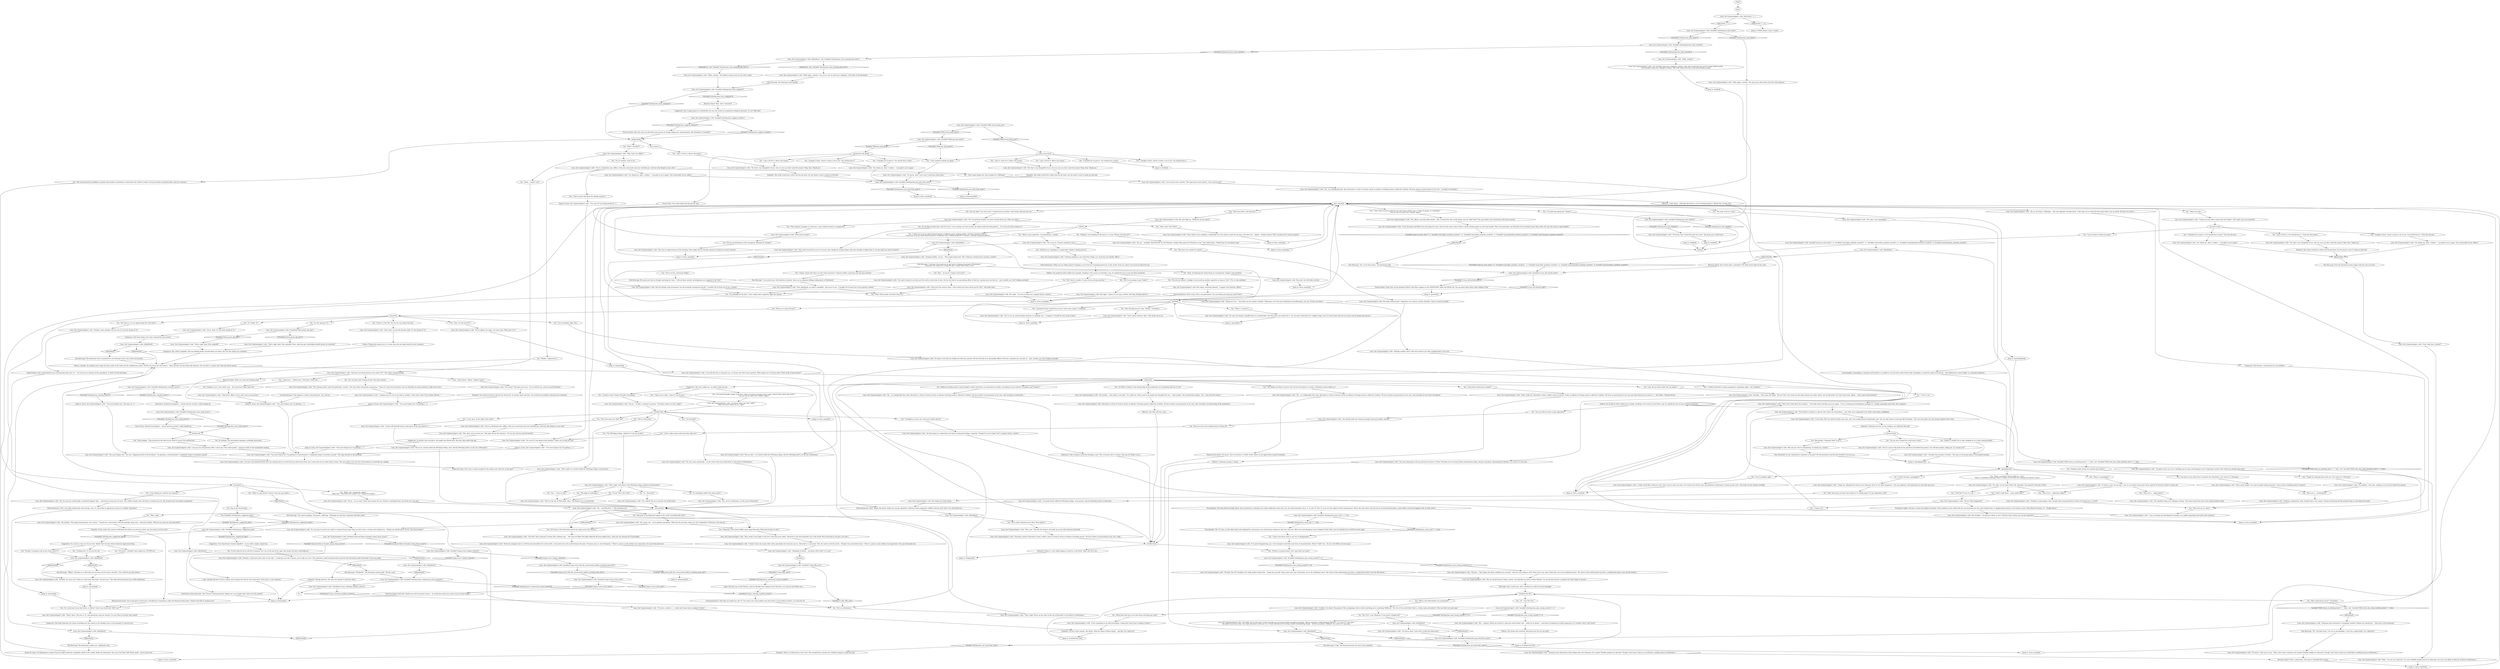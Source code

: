 # WHIRLING / LENA INTRO
# There's a broken pinball machine in the corner. A woman in a wheelchair is attempting to revive it. Talking to her will give you a short introduction to the world you're in.
# ==================================================
digraph G {
	  0 [label="START"];
	  1 [label="input"];
	  2 [label="You: \"Revachol is the disgraced capital of the world. Something like that?\""];
	  3 [label="Rhetoric: Meaning: buying is voting."];
	  4 [label="You: \"So -- how did I do?\""];
	  5 [label="You: \"Fucking shit. It's all over for me.\""];
	  6 [label="Lena, the Cryptozoologist's wife: \"I was lucky. This was almost twenty years ago, and I was compensated exceptionally well. One can only dream of such pay-offs nowadays.\" She runs her hands over the chrome wheels of her chair."];
	  7 [label="Kim Kitsuragi: \"A partner who needs you to get back to helping the people of Martinaise.\"\n\"A partner who needs you to help him get a corpse down from a tree.\""];
	  8 [label="Lena, the Cryptozoologist's wife: She shakes her head slowly."];
	  9 [label="You: \"Right. Let's change the subject.\"\n\"Okay then.\" (Proceed with a gulp) \"Let's change the subject.\""];
	  10 [label="You: \"On something called *the urban coast*.\""];
	  11 [label="Lena, the Cryptozoologist's wife: \"Yes, indeed. We are in the fine city of Revachol.\""];
	  12 [label="Kim Kitsuragi: \"I can assure you, with absolute certainty: there are no sequence killings taking place in Martinaise.\""];
	  13 [label="You: \"Who's *sweetie*?\""];
	  14 [label="Composure: She looks flustered, her hands smoothing out the creases in her blanket even as she attempts to reassure you."];
	  15 [label="Lena, the Cryptozoologist's wife: She sighs. \"I'm sure it lends you a roguish charm, sweetie.\""];
	  16 [label="Empathy: Your advances haven't thrown her off one bit. In another place and time, she would have probably welcomed your attention."];
	  17 [label="Lena, the Cryptozoologist's wife: \"It's easy. You bring a valuable item to a 'pawnbroker' who then gives you money for it. You can get it back later for a slightly larger sum if it hasn't been sold, but you never end up doing that anyway...\""];
	  18 [label="Lena, the Cryptozoologist's wife: \"What do you mean?\""];
	  19 [label="You: \"That stupid dimple has only brought me *suffering*.\""];
	  20 [label="Lena, the Cryptozoologist's wife: \"That's right, dear! How splendid!\""];
	  21 [label="Lena, the Cryptozoologist's wife: \"Oh, that's very thoughtful of you. Are you sure you don't need the money? Okay, then. Thank you.\""];
	  22 [label="You: \"I got 3.20 for it. Here's the money.\""];
	  23 [label="pinning_for_the_fjords"];
	  24 [label="Lena, the Cryptozoologist's wife: DayCount() == 1"];
	  25 [label="DayCount() == 1", shape=diamond];
	  26 [label="!(DayCount() == 1)", shape=diamond];
	  27 [label="You: \"See -- I have no idea.\""];
	  28 [label="Lena, the Cryptozoologist's wife: \"You didn't do too well, dear. It does look like you're having trouble remembering things. History and places. Remembering *Reality*, in a word. It's very odd...\"\n\"You didn't do too well, dear. You really only knew what year it is. It does look like you're having trouble remembering things -- history and places. *Reality*, in a word. it's very odd...\" "];
	  29 [label="Volition: She means this sincerely. Worrying won't do you any good."];
	  30 [label="Lena, the Cryptozoologist's wife: \"Someone more educated in *sweeping* matters? Maybe you should ask...\" She turns to the lieutenant."];
	  31 [label="Lena, the Cryptozoologist's wife: \"Oh no... I'm so sorry I don't have money for you. If there's *anything* else I can do for you, just ask.\""];
	  32 [label="You: \"But *I'm* a cop. Whatever it was hasn't stopped me!\""];
	  33 [label="You: \"The 'Whirling-in-Rags' cafeteria? It was on my keys.\""];
	  34 [label="whenhub"];
	  35 [label="Lena, the Cryptozoologist's wife: \"Actually, this machine is broken.\" She taps on the greasy glass of the pinball machine."];
	  36 [label="protectorhub"];
	  37 [label="Electrochemistry: What are you talking about? Smoking is one of the last remaining pleasures in this world. Trust me, there's not much out there for you."];
	  38 [label="Jump to: [intro_mainhub]"];
	  39 [label="You: \"It isn't easy for me to ask this of anyone, but I am at the end of my rope. Any money you have could help me.\""];
	  40 [label="Lena, the Cryptozoologist's wife: \"Perhaps, dear, perhaps. But for now it's just the spring of '51.\""];
	  41 [label="Lena, the Cryptozoologist's wife: \"There, there. The year is '51, and spring has only just started. I'm sure there are better days ahead.\""];
	  42 [label="Lena, the Cryptozoologist's wife: \"The New! Disco dancing! It seems like a lifetime ago...\" Her eyes are filled with light reflected off those gilded years, when the city seemed full of possibility."];
	  43 [label="Lena, the Cryptozoologist's wife: \"Oh sweetie...\" she smiles a sad smile. \"It's really not. There used to be people who thought that way -- other people, who wanted those things -- but... they all went extinct.\""];
	  44 [label="Composure: Her relief is palpable. She was getting pretty worried about you there, but now she relaxes her shoulders..."];
	  45 [label="Lena, the Cryptozoologist's wife: \"I see you are still grieving. Well, I won't pry.\" She smiles gently -- paying no heed to the inexplicable winking."];
	  46 [label="Reaction Speed: Wait, who's *sweetie*?"];
	  47 [label="You: \"Thanks. I appreciate it.\""];
	  48 [label="Lena, the Cryptozoologist's wife: \"Love can be cruel, sweetie.\" Her expression turns serious. \"Love can be cruel.\""];
	  49 [label="Lena, the Cryptozoologist's wife: \"Of course, dear! I just wish I could have done more.\""];
	  50 [label="You: \"I had once...\" (Wink twice.) \"But then I *lost* her...\""];
	  51 [label="Empathy: She really would have rather had the pin back, but she doesn't want to make you feel bad."];
	  52 [label="Jump to: [Lena, the Cryptozoologist's wife: \"\"You must forgive me! I'm getting s...\"]"];
	  53 [label="Lena, the Cryptozoologist's wife: \"Yes, great, see -- we're getting somewhere. What else do you know about our city of splendour? Tattered as she may be...\""];
	  54 [label="Lena, the Cryptozoologist's wife: \"Revachol is a Zone of Control, led by an alliance of foreign powers called the Coalition. We have almost no government of our own. And *certainly* no dictatorship of the proletariat.\""];
	  55 [label="You: \"Who could tell me more?\" (Conclude.)"];
	  56 [label="Jump to: [intro_mainhub]"];
	  57 [label="Lena, the Cryptozoologist's wife: Variable[\"whirling.lena_encyc_pin\"] == true"];
	  58 [label="Variable[\"whirling.lena_encyc_pin\"] == true", shape=diamond];
	  59 [label="!(Variable[\"whirling.lena_encyc_pin\"] == true)", shape=diamond];
	  60 [label="You: \"Mhm, okay.\""];
	  61 [label="Lena, the Cryptozoologist's wife: \"Nothing so extravagant, dear, though what young girl doesn't dream of soaring over a crowd?\""];
	  62 [label="You: \"Maybe it wouldn't be so bad, hanging out in a chair, playing pinball...\""];
	  63 [label="You: \"Why? Three heads are better than two.\""];
	  64 [label="Lena, the Cryptozoologist's wife: \"I really would like to help out, but I don't want to slow you down. If it weren't for all the stairs and potholes in Martinaise, I'd join you for sure!\" She looks out the window wistfully."];
	  65 [label="You: \"I know, I know. But there are also *side mysteries*. Sequence killers and forays into the para-natural.\""];
	  66 [label="You: \"You're no fun, Lieutenant Killjoy.\""];
	  67 [label="Lena, the Cryptozoologist's wife: \"Much has changed, but it is still the most beautiful city in the world, a rare jewel set in the sand between the pines. Everyone says so, even foreigners.\" There's a pause as she studies your expression. You must look quite lost."];
	  68 [label="Lena, the Cryptozoologist's wife: \"That's how I feel about the accident...\" She looks down and then up at you again. \"I was a training and development manager at a rapidly expanding mail-order shoe company.\""];
	  69 [label="Drama: Though she praises you, it is clear that she was taken aback by your response."];
	  70 [label="Lena, the Cryptozoologist's wife: \"I'm sorry if I was being overly familiar! I know we've only just met.\""];
	  71 [label="You: \"Stop winking.\" (Tap yourself on the side of your head to correct the malfunction.)"];
	  72 [label="Lena, the Cryptozoologist's wife: \"I suppose all of us do at one time or another. I don't know what I'd do without Morell...\""];
	  73 [label="Lena, the Cryptozoologist's wife: Variable[\"whirling.lena_suggest_sweetie\"]"];
	  74 [label="Variable[\"whirling.lena_suggest_sweetie\"]", shape=diamond];
	  75 [label="!(Variable[\"whirling.lena_suggest_sweetie\"])", shape=diamond];
	  76 [label="Lena, the Cryptozoologist's wife: \"He's just on edge because of the lynching. Don't judge him too harshly. Anyway, I'm glad you weren't injured.\""];
	  77 [label="Lena, the Cryptozoologist's wife: \"Don't beat yourself up over it too much, dear. People do strange things when the old fight-or-flight kicks in. I'm just glad you weren't injured.\""];
	  78 [label="Jump to: [pawnhub]"];
	  79 [label="You: \"He was tormenting me with outrageous demands for *money*.\""];
	  80 [label="You: \"I don't wanna talk about the dimple anymore.\""];
	  81 [label="You: \"I got 31 cents for it. Here's the money.\""];
	  82 [label="You: \"About your pin...\""];
	  83 [label="You: \"On Insulinde?\""];
	  84 [label="Untitled hub (02)"];
	  85 [label="You: \"I decided not to pawn it. You should have it back.\" (Give her the pin.)"];
	  86 [label="Kim Kitsuragi: \"Yes, we've been there,\" the lieutenant nods."];
	  87 [label="You: \"Roll us some cigarettes. I'm jonesing for a smoke.\""];
	  88 [label="Lena, the Cryptozoologist's wife: \"An old woman in a wheelchair just doesn't look good holding a cigarette. Though I'm sure it lends *you* a roguish charm, sweetie.\""];
	  89 [label="Lena, the Cryptozoologist's wife: \"Sweetie, I only have a few cents on me. But... I could give you this to pawn, just to tide you over.\" She unfastens a gold commemorative pin from her left jacket pocket and drops it into your palm."];
	  90 [label="Lena, the Cryptozoologist's wife: \"Oh no, dear! It's the early spring of '51.\""];
	  91 [label="You: \"I think I lost.\""];
	  92 [label="Lena, the Cryptozoologist's wife: She sighs. \"I know it's not easy, sweetie. But keep thinking about it.\""];
	  93 [label="Lena, the Cryptozoologist's wife: Variable[\"whirling.lena_intro_done\"]"];
	  94 [label="Variable[\"whirling.lena_intro_done\"]", shape=diamond];
	  95 [label="!(Variable[\"whirling.lena_intro_done\"])", shape=diamond];
	  96 [label="Lena, the Cryptozoologist's wife: \"Of course, dear. Good luck with your case!\" She gives you a small wave."];
	  97 [label="Lena, the Cryptozoologist's wife: Variable[\"whirling.lena_pin_task_from_main\"]"];
	  98 [label="Variable[\"whirling.lena_pin_task_from_main\"]", shape=diamond];
	  99 [label="!(Variable[\"whirling.lena_pin_task_from_main\"])", shape=diamond];
	  100 [label="Jump to: [Lena, the Cryptozoologist's wife: \"\"You must forgive me!\" she says, sl...\"]"];
	  101 [label="You: \"Nothing, I was thinking of the lyrics to a song: *Wanna roll with me?*\""];
	  102 [label="Untitled hub"];
	  103 [label="Physical Instrument: Of course. You've arrived at a *weak* world, where no one appreciates animal husbandry."];
	  104 [label="Endurance: She's trying to avoid the foreigners part. This is because she's a woman. She may be *lying* to you..."];
	  105 [label="Logic: Already did that. Evrart's money wasn't gonna last forever. You need more. Every day is a new expense!"];
	  106 [label="Lena, the Cryptozoologist's wife: \"Good, dear, you got the decade right! It's the spring of '51.\""];
	  107 [label="Lena, the Cryptozoologist's wife: \"Oh my! What happened?\""];
	  108 [label="Lena, the Cryptozoologist's wife: IsKimHere()"];
	  109 [label="IsKimHere()", shape=diamond];
	  110 [label="!(IsKimHere())", shape=diamond];
	  111 [label="Lena, the Cryptozoologist's wife: Variable[\"tc.date_fifty_one\"]"];
	  112 [label="Variable[\"tc.date_fifty_one\"]", shape=diamond];
	  113 [label="!(Variable[\"tc.date_fifty_one\"])", shape=diamond];
	  114 [label="Jump to: [intro_mainhub]"];
	  115 [label="You: \"I bought it back. I know it means a lot to you. You should have it.\""];
	  116 [label="midgreethub"];
	  117 [label="Jump to: [Lena, the Cryptozoologist's wife: \"\"You must forgive me! I'm getting s...\"]"];
	  118 [label="Lena, the Cryptozoologist's wife: Variable[\"TASK.return_lenas_pin\"]"];
	  119 [label="Variable[\"TASK.return_lenas_pin\"]", shape=diamond];
	  120 [label="!(Variable[\"TASK.return_lenas_pin\"])", shape=diamond];
	  121 [label="Lena, the Cryptozoologist's wife: \"Aw, thank you, dear. I confess -- I am glad to see it again.\""];
	  122 [label="Lena, the Cryptozoologist's wife: Variable[\"cargo.evrart_evrart_met\"]"];
	  123 [label="Variable[\"cargo.evrart_evrart_met\"]", shape=diamond];
	  124 [label="!(Variable[\"cargo.evrart_evrart_met\"])", shape=diamond];
	  125 [label="Lena, the Cryptozoologist's wife: \"Yes, but, more specifically -- on the coast of the city of Revachol, in the district of Martinaise.\""];
	  126 [label="Electrochemistry: Don't worry. This is not permanent. You can always just pick up a pack *later*."];
	  127 [label="Lena, the Cryptozoologist's wife: \"Oh dear...\" She shakes her head, suddenly very worried. \"And you were doing so well. There aren't any cops in Revachol, not in the traditional sense. The status of law enforcement has been a complicated matter since the Revolution...\""];
	  128 [label="Lena, the Cryptozoologist's wife: \"But we should stop for today, sweetie. You look like you need a break. Besides, I'm not the best person to explain the *big* things to anyone...\""];
	  129 [label="Jump to: [intro_mainhub]"];
	  130 [label="Suggestion: She is appraising you scientifically, the way she would an exceptional zoological specimen. It's not *like that*."];
	  131 [label="You: \"I want you to be my wheel-chaired partner in fighting crime, helping people, catching *sequence killers*.\"\n\"I want you to be my wheel-chaired partner in fighting crime, ridding backyards of corpses, catching *sequence killers*.\""];
	  132 [label="Lena, the Cryptozoologist's wife: She looks embarrassed. \"Cigarettes are a luxury, sweetie. Besides, I have to mind my health.\""];
	  133 [label="You: \"I was hoping you could be my *sponsor*.\""];
	  134 [label="Jump to: [moneyhub]"];
	  135 [label="Lena, the Cryptozoologist's wife: \"How would I even begin to tell you?\" Her grey eyes widen. \"Revachol is the most beautiful city in the world. We're fortunate to be here, you and I.\""];
	  136 [label="You: \"That cafeteria manager is a bad man, a man without honour or compassion.\""];
	  137 [label="revacholhub"];
	  138 [label="Lena, the Cryptozoologist's wife: She nods, but still looks worried."];
	  139 [label="You: \"But I have to smoke. It's part of my cool guy persona.\""];
	  140 [label="Suggestion: In another time and place, she might have flirted back. But that ship sailed long ago."];
	  141 [label="You: \"What is 'to pawn'?\""];
	  142 [label="Lena, the Cryptozoologist's wife: \"No problem.\" She nods, smiling up at you from behind her glasses."];
	  143 [label="Lena, the Cryptozoologist's wife: Variable[\"whirling.lena_intro_wink_neuro\"]"];
	  144 [label="Variable[\"whirling.lena_intro_wink_neuro\"]", shape=diamond];
	  145 [label="!(Variable[\"whirling.lena_intro_wink_neuro\"])", shape=diamond];
	  146 [label="Lena, the Cryptozoologist's wife: \"Oh, that's very thoughtful of you. Are you sure you don't need the money? Okay, then. Thank you.\""];
	  147 [label="You: \"I got 3.20 for it. Here's the money.\""];
	  148 [label="Jump to: [moneyhub]"];
	  149 [label="Lena, the Cryptozoologist's wife: \"That's right! We're on the coast of the city of Revachol, in the district of Martinaise.\""];
	  150 [label="Lena, the Cryptozoologist's wife: \"You shouldn't keep your colleague waiting.\" She nods toward the man in the orange bomber jacket.\n\"You shouldn't keep your colleague waiting.\" She nods toward the man in the black bomber jacket."];
	  151 [label="Lena, the Cryptozoologist's wife: \"Ah, yes -- probably 'Roll With Me' by The Fletchers. People often quote the Fletchers at me.\" She settles down. \"Morell says it's my theme song.\""];
	  152 [label="Lena, the Cryptozoologist's wife: \"You're joking. Try again, one more time. What year is it?\""];
	  153 [label="Jump to: [pawnhub]"];
	  154 [label="You: \"Of course. I shouldn't have asked you. STUPID me.\""];
	  155 [label="You: \"You seem to be in a chair.\""];
	  156 [label="You: \"I don't know if you've noticed, but I don't know where I am, or what I'm doing. Or *anything*.\"\n\"Can you tell me about this *reality* again?\""];
	  157 [label="You: \"I'm sorry, it was rude of me to mention the wheelchair. Let's move on.\" (Proceed.)"];
	  158 [label="Lena, the Cryptozoologist's wife: \"Nothing so glamorous, dear, though when I was young, I dreamt of planting the Revacholian flag on some figurative peak.\""];
	  159 [label="Lena, the Cryptozoologist's wife: \"But not you. You're volunteering. So thank you, sweetie.\""];
	  160 [label="Lena, the Cryptozoologist's wife: \"Now, gentlemen, no need to squabble.\" She turns to you. \"I wouldn't be of much use to you anyway, sweetie.\""];
	  161 [label="Lena, the Cryptozoologist's wife: IsKimHere()"];
	  162 [label="IsKimHere()", shape=diamond];
	  163 [label="!(IsKimHere())", shape=diamond];
	  164 [label="You: \"Were you a... rugby player?\""];
	  165 [label="Lena, the Cryptozoologist's wife: \"You rascal!\" She grins up at you. \"I'm too old for you, and too married besides.\""];
	  166 [label="Lena, the Cryptozoologist's wife: \"From where I was standing, it looked like you were about to pull out two guns, but drew two... akhem... birdies instead. Well, I'm glad you're weren't injured.\""];
	  167 [label="Lena, the Cryptozoologist's wife: \"Sweetie, I'm sorry, but I think you need more help than I can give you.\" She looks distressed and even a little frightened."];
	  168 [label="Lena, the Cryptozoologist's wife: \"Hello again, sweetie. I see you've met up with your colleague.\" She looks at the lieutenant."];
	  169 [label="endhub"];
	  170 [label="Lena, the Cryptozoologist's wife: Variable[\"whirling.lena_intro_midgreet\"]"];
	  171 [label="Variable[\"whirling.lena_intro_midgreet\"]", shape=diamond];
	  172 [label="!(Variable[\"whirling.lena_intro_midgreet\"])", shape=diamond];
	  173 [label="You: \"I bought it back. I know it means a lot to you. You should have it.\""];
	  174 [label="Lena, the Cryptozoologist's wife: Variable[\"cargo.evrart_left_the_conversation_before_reaching_main_hub\"]"];
	  175 [label="Variable[\"cargo.evrart_left_the_conversation_before_reaching_main_hub\"]", shape=diamond];
	  176 [label="!(Variable[\"cargo.evrart_left_the_conversation_before_reaching_main_hub\"])", shape=diamond];
	  177 [label="Lena, the Cryptozoologist's wife: Variable[\"whirling.lena_reaction_neuro\"]"];
	  178 [label="Variable[\"whirling.lena_reaction_neuro\"]", shape=diamond];
	  179 [label="!(Variable[\"whirling.lena_reaction_neuro\"])", shape=diamond];
	  180 [label="Lena, the Cryptozoologist's wife: Variable[\"whirling.lena_quiz_wrong_counter\"] < 4"];
	  181 [label="Variable[\"whirling.lena_quiz_wrong_counter\"] < 4", shape=diamond];
	  182 [label="!(Variable[\"whirling.lena_quiz_wrong_counter\"] < 4)", shape=diamond];
	  183 [label="Electrochemistry: She's not really lusting after those biceps, man. It's more like an appraisal you give to a healthy *specimen*."];
	  184 [label="Tutorial Agent: Items that can be pawned at Bird's Nest Roy's appear in your INVENTORY, under the ITEMS tab. You can pawn these items when talking to Roy."];
	  185 [label="You: \"I just wanted to thank you again.\""];
	  186 [label="Lena, the Cryptozoologist's wife: \"Now, what else, sweetie?\""];
	  187 [label="Lena, the Cryptozoologist's wife: \"Well... I'm not sure, detective. I'm sorry. Wealthy people tend to be educated, but you're not likely to find one of those in Martinaise...\""];
	  188 [label="Physical Instrument: You've got guns of steel and a chiselled jaw (somewhere under the bloated alcohol layer). Maybe she'd like to sponsor you?"];
	  189 [label="You: \"What is a paraplegic?\""];
	  190 [label="Lena, the Cryptozoologist's wife: \"That's quite alright. I'm used to people asking questions. I know they're thinking about it anyway.\""];
	  191 [label="Lena, the Cryptozoologist's wife: \"Oh, I'm perfectly alright! I'm more worried about you. What was that?\""];
	  192 [label="Lena, the Cryptozoologist's wife: \"We are in a hostel called the Whirling-in-Rags, dear. And the Whirling itself is in the city of Revachol.\""];
	  193 [label="You: \"Could I become a paraplegic?\""];
	  194 [label="Lena, the Cryptozoologist's wife: \"I was a training and development manager at a rapidly expanding mail-order shoe company.\""];
	  195 [label="Lena, the Cryptozoologist's wife: \"You'd think it would be a safe job. But I had to be everywhere -- and, well, once I happened to be under some faulty scaffolding.\""];
	  196 [label="You: (Nod grimly.) \"Someone *has* to do it.\""];
	  197 [label="Lena, the Cryptozoologist's wife: IsKimHere()"];
	  198 [label="IsKimHere()", shape=diamond];
	  199 [label="!(IsKimHere())", shape=diamond];
	  200 [label="Lena, the Cryptozoologist's wife: Her face flushes with excitement, but she instantly recomposes herself. \"I wouldn't be of much use to you, sweetie.\""];
	  201 [label="Kim Kitsuragi: \"Officer.\" He leans in so that only you can hear, but his tone is forceful. \"Get a hold of yourself, please.\""];
	  202 [label="Shivers: Outside, the melting snow seeps into the cracks in the walls and the cobblestone streets. All the way down into the sewers... Above ground, the first May bells blossom. You can feel it. A great cold. Then the shiver passes."];
	  203 [label="Lena, the Cryptozoologist's wife: \"It seems to me that you lucked out with your partner. He has the look of an upstanding officer of the law, someone you can lean on -- and, sweetie, you *are* looking unsteady.\""];
	  204 [label="Lena, the Cryptozoologist's wife: \"Quitting smoking is one of the best things you can do for your health, officer.\""];
	  205 [label="You: \"Hmm... maybe I am?\""];
	  206 [label="You: Tug on her heartstrings."];
	  207 [label="You: Variable[\"whirling.lena_suggestion_beg\"]"];
	  208 [label="Variable[\"whirling.lena_suggestion_beg\"]", shape=diamond];
	  209 [label="!(Variable[\"whirling.lena_suggestion_beg\"])", shape=diamond];
	  210 [label="Lena, the Cryptozoologist's wife: Variable[\"whirling.kimintro_hub_reached\"]"];
	  211 [label="Variable[\"whirling.kimintro_hub_reached\"]", shape=diamond];
	  212 [label="!(Variable[\"whirling.kimintro_hub_reached\"])", shape=diamond];
	  213 [label="Lena, the Cryptozoologist's wife: \"That's right, dear! How splendid! Here, take this pen. Knowledge should always be rewarded.\""];
	  214 [label="Lena, the Cryptozoologist's wife: Variable[\"whirling.lena_exit_clicked\"]"];
	  215 [label="Variable[\"whirling.lena_exit_clicked\"]", shape=diamond];
	  216 [label="!(Variable[\"whirling.lena_exit_clicked\"])", shape=diamond];
	  217 [label="Lena, the Cryptozoologist's wife: \"You must forgive me!\" she says, slapping herself on the forehead. \"I'm getting so scatterbrained! I completely forgot to introduce myself.\""];
	  218 [label="Jump to: [lenamainhub]"];
	  219 [label="Rhetoric: I don't know... still looks like there's a lot of hustling going on. Maybe she's wrong. Also..."];
	  220 [label="Encyclopedia: The '33 races, on the other hand, were plagued by controversy over performance enhancers and very cold rain. After two local champions were stripped of their titles, the city decided not to hold the event again."];
	  221 [label="Untitled hub"];
	  222 [label="pin hub in lena"];
	  223 [label="Lena, the Cryptozoologist's wife: \"It does still look like that in some parts of the city, doesn't it...\""];
	  224 [label="You: \"I know it's the '50s, but I'm not sure about the year.\""];
	  225 [label="You: \"I believe Revachol is being managed by something called... the Coalition?\""];
	  226 [label="Kim Kitsuragi: The lieutenant studies you, rubbing his chin."];
	  227 [label="Volition: You would do well to follow her example. Smoking is the reason you feel like a rag. It's painful for you to even ask these questions."];
	  228 [label="You: \"You are my witness: I pledge to never pick up another cigarette as long as I live!\" (Try to stop smoking.)"];
	  229 [label="You: \"It was like my body had a will of its own. I was running, my torso turned, my hands made this lewd gesture... I'm sorry you had to witness it.\""];
	  230 [label="Lena, the Cryptozoologist's wife: \"It's not easy to assert your right to a decent living wage when you don't have a strong union behind you... Maybe you should talk to Evrart, the Union leader?\""];
	  231 [label="Lena, the Cryptozoologist's wife: Variable[\"tc.turn_off_tutorial_node\"]"];
	  232 [label="Variable[\"tc.turn_off_tutorial_node\"]", shape=diamond];
	  233 [label="!(Variable[\"tc.turn_off_tutorial_node\"])", shape=diamond];
	  234 [label="Lena, the Cryptozoologist's wife: \"Hello, sweetie.\" The elderly woman turns to you with a smile."];
	  235 [label="Endurance: Seemed neurological... central nervous system's really banged up."];
	  236 [label="Lena, the Cryptozoologist's wife: \"Take heart, officer. You're still a man in your prime.\""];
	  237 [label="Lena, the Cryptozoologist's wife: CheckItem(\"kind_green_ape_pen\")"];
	  238 [label="CheckItem(\"kind_green_ape_pen\")", shape=diamond];
	  239 [label="!(CheckItem(\"kind_green_ape_pen\"))", shape=diamond];
	  240 [label="You: \"I decided not to pawn it. You should have it back.\""];
	  241 [label="You: \"I just wanted to thank you again.\""];
	  242 [label="You: [Leave.]"];
	  243 [label="Lena, the Cryptozoologist's wife: \"You're a handsome man, officer, with your moustache and your chiselled jaw. And that silly dimple on your chin.\""];
	  244 [label="Lena, the Cryptozoologist's wife: Variable[\"TASK.pay_lena_back\"]"];
	  245 [label="Variable[\"TASK.pay_lena_back\"]", shape=diamond];
	  246 [label="!(Variable[\"TASK.pay_lena_back\"])", shape=diamond];
	  247 [label="Lena, the Cryptozoologist's wife: Variable[\"cargo.evrart_cheque_refused\"]"];
	  248 [label="Variable[\"cargo.evrart_cheque_refused\"]", shape=diamond];
	  249 [label="!(Variable[\"cargo.evrart_cheque_refused\"])", shape=diamond];
	  250 [label="Jump to: [noyearhub]"];
	  251 [label="Lena, the Cryptozoologist's wife: \"Oh dear, this *is* troubling. You really ought to know that -- being one yourself. There aren't any cops in Revachol, not in the traditional sense. The status of law enforcement has been a complicated matter since the Revolution...\""];
	  252 [label="Kim Kitsuragi: A sigh. The lieutenant buries his nose in his notebook."];
	  253 [label="Half Light: She's scared now. She's realized you really are brain damaged."];
	  254 [label="You: \"What does that have to do with there not being any cops?\""];
	  255 [label="Kim Kitsuragi: \"Wonderful.\" The lieutenant marks drolly. \"He has a pin.\""];
	  256 [label="You: \"I got 3.20 for it. You should have it.\" (Give her the money.)"];
	  257 [label="Jump to: [intro_mainhub]"];
	  258 [label="You: \"Were you a... tightrope walker?\""];
	  259 [label="Empathy: If she could, this woman would feed and clothe you and every other sad, lost person on this earth."];
	  260 [label="You: \"All I know is that Revachol used to be really cool in the Thirties.\""];
	  261 [label="Lena, the Cryptozoologist's wife: \"Yes, we're in Martinaise, on the coast of Revachol.\""];
	  262 [label="You: \"I'm no sweetie. Look at me.\""];
	  263 [label="You: \"Where can I pawn the pin?\""];
	  264 [label="Lena, the Cryptozoologist's wife: Variable[\"whirling.lena_suggestion_beg\"]"];
	  265 [label="Variable[\"whirling.lena_suggestion_beg\"]", shape=diamond];
	  266 [label="!(Variable[\"whirling.lena_suggestion_beg\"])", shape=diamond];
	  267 [label="Suggestion: Try to force a tear out of your duct. Really *rip* into the whole emotional aggression thing."];
	  268 [label="Empathy: She really would have rather had the pin back, but she doesn't want to make you feel bad."];
	  269 [label="Lena, the Cryptozoologist's wife: \"I'm Lena. My husband Morell and I are staying with our friend Gary just down the street, but I come here for tea when they're away.\" Her eyes glitter over the rims of her glasses as she looks up, smiling."];
	  270 [label="Lena, the Cryptozoologist's wife: \"And have you found anyone to be sweet *to*?\" She smiles conspiratorially."];
	  271 [label="Kim Kitsuragi: The lieutenant nods politely."];
	  272 [label="pine_away_boird"];
	  273 [label="You: \"I decided not to pawn it. You should have it back.\""];
	  274 [label="Jump to: [endhub]"];
	  275 [label="Lena, the Cryptozoologist's wife: \"Oh... no, nothing like that, dear. Revachol is a Zone of Control, led by an alliance of foreign powers called the Coalition. We have almost no government of our own. And certainly no matriarchy...\""];
	  276 [label="Lena, the Cryptozoologist's wife: \"It has something to do with everything. I really don't know how to explain it better...\""];
	  277 [label="Lena, the Cryptozoologist's wife: \"Of course.\" She turns to you. \"Then I don't know. Someone rich maybe? Wealthy people are educated. Though I don't know where you would find a wealthy person in Martinaise...\""];
	  278 [label="Lena, the Cryptozoologist's wife: \"Oh, I'm sure you would make a wonderful *gigolo* dear -- with those strong arms of yours. But welfare checks aren't all they're cracked up to be. My husband and I are barely scraping by.\""];
	  279 [label="Jump to: [intro_mainhub]"];
	  280 [label="Empathy: I'm just a poor woman, she thinks. What do I know of these things -- and how can I help you?"];
	  281 [label="Pain Threshold: So you volunteered, sometime in the past? For the beatdown and the hail of bullets? So very you..."];
	  282 [label="Empathy: She really would have rather had the pin back, but she doesn't want to make you feel bad."];
	  283 [label="intro_mainhub"];
	  284 [label="You: \"I've gotta get going now.\" [Leave.]"];
	  285 [label="You: \"Are you okay? I am very sorry I crashed into you earlier. I don't know what got into me.\""];
	  286 [label="paraplegichub"];
	  287 [label="Lena, the Cryptozoologist's wife: \"That's right, and where is the Whirling-in-Rags cafeteria itself located?\""];
	  288 [label="Lena, the Cryptozoologist's wife: \"That's right! In a hostel called the Whirling-in-Rags, to be precise.\""];
	  289 [label="You: \"It's the spring of '51.\""];
	  290 [label="regimehub"];
	  291 [label="rollhub"];
	  292 [label="You: \"Can you tell me where to get cigarettes?\""];
	  293 [label="Lena, the Cryptozoologist's wife: \"Yes, officer, you look rather dazed... like a stunned fox. But surely things can't be *that* bad?\" Her eyes follow your movements with some concern."];
	  294 [label="Kim Kitsuragi: \"You must be joking.\" He pauses, reflecting. \"Although our pay does sometimes feel like a joke.\""];
	  295 [label="You: \"The edge of civilization.\""];
	  296 [label="You: \"Honestly, I don't know diddly-squat about Revachol. What kind of place is this?\""];
	  297 [label="Kim Kitsuragi: He scans your face as though searching for clues. \"I did not know murder investigations are supposed to be *fun*.\""];
	  298 [label="You: \"Kim -- of course! I forgot I had *you*!\""];
	  299 [label="Lena, the Cryptozoologist's wife: \"Nope. Sadly not. Revachol is what's called a Zone of Control. Under an alliance of foreign powers called the Coalition. We have no government of our own and what democracy we have is...\" She thinks. \"Market driven.\""];
	  300 [label="Lena, the Cryptozoologist's wife: Variable[\"whirling.lena_quiz_wrong_counter\"] < 4"];
	  301 [label="Variable[\"whirling.lena_quiz_wrong_counter\"] < 4", shape=diamond];
	  302 [label="!(Variable[\"whirling.lena_quiz_wrong_counter\"] < 4)", shape=diamond];
	  303 [label="Kim Kitsuragi: \"No.\" He looks away. \"I'm not an encyclopedia. I won't be a guide either. I'm a detective.\""];
	  304 [label="Lena, the Cryptozoologist's wife: \"Aw, thank you, dear. I confess -- I am glad to see it again. Very honourable of you, officer.\""];
	  305 [label="Lena, the Cryptozoologist's wife: \"Oh, that's very thoughtful of you. Are you sure you don't need the money? Okay, then. Thank you.\""];
	  306 [label="Conceptualization: That tape you picked up said '43. You seem to be a hip modern man who listens to hip modern records, so it must be '43."];
	  307 [label="You: \"It's totally '43.\""];
	  308 [label="Logic: The New was in the Thirties, and two decades have elapsed since The New, so it must be the Fifties now."];
	  309 [label="You: \"Yeah, what *was* that?\""];
	  310 [label="Inland Empire: She is perturbed by your not knowing what year it is -- but not by your mention of the apocalypse. It *must* be the end times."];
	  311 [label="Lena, the Cryptozoologist's wife: IsKimHere()"];
	  312 [label="IsKimHere()", shape=diamond];
	  313 [label="!(IsKimHere())", shape=diamond];
	  314 [label="Lena, the Cryptozoologist's wife: \"Oh... no, nothing like that, dear. Revachol is a Zone of Control, led by an alliance of foreign powers called the Coalition. We have almost no government of our own. And certainly not one who's horseback.\""];
	  315 [label="You: \"Our leaders are fierce warriors who traverse the plains on steeds. Civilization cowers before us.\""];
	  316 [label="Lena, the Cryptozoologist's wife: \"You know where we *are*, right?\"\n\"Well, you know where we are, right?\""];
	  317 [label="Composure: She blushes, surprised by her own boldness."];
	  318 [label="Lena, the Cryptozoologist's wife: She smiles, obviously pleased. \"I support your decision, officer.\""];
	  319 [label="Lena, the Cryptozoologist's wife: \"You're a handsome man, officer, with your moustache and your chiselled jaw. And that silly dimple on your chin.\""];
	  320 [label="You: \"Radios are being used to control people's minds and distort our perception of reality, concealing our true masters: foreigners and *women*.\""];
	  321 [label="You: \"I promise I'll buy it back for you once I have more money.\" (Conclude.)"];
	  322 [label="You: \"Oh god, I'm going to die on the street aren't I?\""];
	  323 [label="You: \"Hmm, a grenade? Did you fight in a war?\"\n\"There's something *inspiring* about a woman on the front line, leading her platoon of men.\""];
	  324 [label="Lena, the Cryptozoologist's wife: \"And even if he weren't there, I don't think you'd have much use for *me*.\" She looks down."];
	  325 [label="Jump to: [Lena, the Cryptozoologist's wife: \"\"You must forgive me! I'm getting s...\"]"];
	  326 [label="You: \"No. I'm done with *mating rituals* this time around.\""];
	  327 [label="Untitled hub"];
	  328 [label="You: \"Sure. It's the year 973.\""];
	  329 [label="You: \"What is the *Revolution* you mentioned?\""];
	  330 [label="Lena, the Cryptozoologist's wife: \"A defeat, I'm afraid. The people of this archipelago tried to build something new, something *different*. The rest of the world didn't like it, so they came and ended it. This was forty two years ago.\""];
	  331 [label="Jump to: [moneyhub]"];
	  332 [label="Authority: Already did that. You were too *proud* to take the check."];
	  333 [label="Lena, the Cryptozoologist's wife: \"Aw, thank you, dear. I confess -- I am glad to see it again.\""];
	  334 [label="You: \"How'd you like to roll with me?\""];
	  335 [label="You: \"We're in Revachol.\""];
	  336 [label="You: \"A war zone. At the edge of the world.\""];
	  337 [label="You: \"All I know is: we are approaching the *end times*.\""];
	  338 [label="Lena, the Cryptozoologist's wife: \"Sequence killers, oh my...\" She sounds impressed. \"But I think you already have a partner, sweetie.\""];
	  339 [label="You: \"Why don't you smoke? It's great!\""];
	  340 [label="Electrochemistry: Wait! Maybe she knows where you can get cigarettes. Delicious toasty cigarettes stuffed to the tip with *love*. You should find out."];
	  341 [label="Lena, the Cryptozoologist's wife: \"You should really ask someone younger and more mobile, sweetie.\""];
	  342 [label="Lena, the Cryptozoologist's wife: \"Now, now.\" She tilts her head as she looks up at you with maternal solicitude."];
	  343 [label="Lena, the Cryptozoologist's wife: \"I haven't seen very many other cities personally, but everyone says so. Revachol is a rare jewel. This city used to rule the world... Though it has seen better days.\" There's a pause as she studies your expression. You must look quite lost."];
	  344 [label="Composure: She leans back in her chair, alarmed by your answer."];
	  345 [label="Esprit de Corps: I'm beginning to suspect that you might indeed be completely adrift in this reality, thinks the lieutenant. How can it be *that* bad? Never mind -- we're in this now."];
	  346 [label="Lena, the Cryptozoologist's wife: \"The 'mating rituals' aren't the good part, sweetie.\" Her eyes shine with gentle compassion. \"I know it's none of my business, but you look like you need someone to take care of you.\""];
	  347 [label="Lena, the Cryptozoologist's wife: \"Hello, sweetie.\""];
	  348 [label="Suggestion: Your deportment remains dignified -- as you shed a single, manly tear."];
	  349 [label="Lena, the Cryptozoologist's wife: IsKimHere()  and  Variable[\"whirling.lena_intro_greeting_kim_first\"]"];
	  350 [label="IsKimHere()  and  Variable[\"whirling.lena_intro_greeting_kim_first\"]", shape=diamond];
	  351 [label="!(IsKimHere()  and  Variable[\"whirling.lena_intro_greeting_kim_first\"])", shape=diamond];
	  352 [label="Jump to: [TASK.inspect_traps_2_done]"];
	  353 [label="Jump to: [regimehub]"];
	  354 [label="Rhetoric: But they still have cops..."];
	  355 [label="Lena, the Cryptozoologist's wife: \"It is quite disappointing, yes. A lot of people would like some form of representation. There's *talk*, but... for now, the RCM is all we've got.\""];
	  356 [label="Jump to: [Untitled hub (02)]"];
	  357 [label="Lena, the Cryptozoologist's wife: \"A seaside hostel called the Whirling-in-Rags, to be precise. And the Whirling itself is in Revachol.\""];
	  358 [label="You: \"I'm not sure I should be in this line of work.\""];
	  359 [label="You: \"Good for you. Smoking is a stupid habit. Maybe I should quit too.\""];
	  360 [label="Lena, the Cryptozoologist's wife: \"Yes, and it seems to me that you'd do well to stick close to him. He has the look of an upstanding officer of the law, someone you can lean on -- and, sweetie, you *are* looking unsteady.\""];
	  361 [label="You: \"I drank so hard I forgot *literally* everything.\""];
	  362 [label="You: \"I hope you're right. I hope it's not too bad...\""];
	  363 [label="Jump to: [intro_mainhub]"];
	  364 [label="Lena, the Cryptozoologist's wife: \"Why, *you* are, officer!\""];
	  365 [label="Lena, the Cryptozoologist's wife: \"Oh, it's not an ancient family heirloom or anything, but... I suppose it *would* be nice to get it back.\""];
	  366 [label="Lena, the Cryptozoologist's wife: \"Actually...\" She raises her finger. \"We are *not*. You could say that about almost any other nation, but not Revachol. Try *one* more time, officer -- what mode of government?\""];
	  367 [label="Lena, the Cryptozoologist's wife: \"Oh my...\" It takes a moment to process. \"You know where we *are*, right?\""];
	  368 [label="Lena, the Cryptozoologist's wife: \"No, dear, I'm not quite *that* old, although I was injured in the line of duty.\""];
	  369 [label="Lena, the Cryptozoologist's wife: \"Speaking of history -- you know what *year* it is, yes?\""];
	  370 [label="Lena, the Cryptozoologist's wife: \"I hope not, although the work you are doing for all of us *is* quite dangerous.\" Her eyes glimmer with admiration as she looks up at you."];
	  371 [label="Lena, the Cryptozoologist's wife: \"Thank you, but...\" She looks out the window wistfully. \"Martinaise isn't the most wheelchair-accessible place, you see. I'd slow you down.\""];
	  372 [label="Jump to: [intro_mainhub]"];
	  373 [label="You: \"What is a pay check? I haven't seen any pay checks...\""];
	  374 [label="Esprit de Corps: This Lena is wacky enough for the motley crew. Hire her on the spot!"];
	  375 [label="You: \"But I'm not going to quit *today*.\""];
	  376 [label="Lena, the Cryptozoologist's wife: \"You must forgive me! I'm getting so scatterbrained! I completely forgot to introduce myself.\" She slaps herself on the forehead."];
	  377 [label="pawnhub"];
	  378 [label="Savoir Faire: Seemed neurological... central nervous system's really banged up."];
	  379 [label="Lena, the Cryptozoologist's wife: \"You're quite welcome, dear.\" She smiles up at you."];
	  380 [label="Jump to: [intro_mainhub]"];
	  381 [label="Jump to: [intro_mainhub]"];
	  382 [label="Lena, the Cryptozoologist's wife: \"Perhaps another time?\" She turns back to you with a hopeful glint in her eyes."];
	  383 [label="Reaction Speed: That's a good point. This doesn't look like Rich Central."];
	  384 [label="You: \"I bought it back. I know it means a lot to you. You should have it.\" (Give her the pin.)"];
	  385 [label="Kim Kitsuragi: Even the lieutenant seems happy with this turn of events."];
	  386 [label="Reaction Speed: You've been there, remember? The little shack right by the canal."];
	  387 [label="Lena, the Cryptozoologist's wife: \"Yes, dear, I am a paraplegic.\""];
	  388 [label="You: \"What did you do, then?\""];
	  389 [label="Lena, the Cryptozoologist's wife: Her eyes light up. \"Whatever do you mean?\""];
	  390 [label="You: \"I'd *like* to think it's the dictatorship of the proletariat, but something tells me it's not.\""];
	  391 [label="Lena, the Cryptozoologist's wife: \"You're a man at the peak of your physical and intellectual powers. You will find another calling yet, I'm certain of it!\""];
	  392 [label="Lena, the Cryptozoologist's wife: \"Oh, no-no-no, I haven't smoked in years...\""];
	  393 [label="You: \"I feel like *I* was in a war...\""];
	  394 [label="Lena, the Cryptozoologist's wife: \"But, dear, you're not for me.\" She looks off into the distance. \"I'm too old, and too married besides.\""];
	  395 [label="Lena, the Cryptozoologist's wife: \"Hello again, sweetie.\" Her grey eyes shine above the rims of her glasses."];
	  396 [label="Jump to: [intro_mainhub]"];
	  397 [label="Lena, the Cryptozoologist's wife: \"I hope you were able to pawn that old trinket!\" She smiles up at you earnestly."];
	  398 [label="You: \"I don't know.\" (Wink.) \"Maybe I have?\""];
	  399 [label="Jump to: [Lena, the Cryptozoologist's wife: \"\"I'm sorry if I was being overly fa...\"]"];
	  400 [label="You: Do nothing. The neurological damage is probably permanent."];
	  401 [label="Lena, the Cryptozoologist's wife: Variable[\"character.liberal_thought_money_from_evrart\"]"];
	  402 [label="Variable[\"character.liberal_thought_money_from_evrart\"]", shape=diamond];
	  403 [label="!(Variable[\"character.liberal_thought_money_from_evrart\"])", shape=diamond];
	  404 [label="Jump to: [Lena, the Cryptozoologist's wife: \"\"You must forgive me! I'm getting s...\"]"];
	  405 [label="You: \"Cop. We are living under the cop-regime.\""];
	  406 [label="You: \"If there's no government, how come there are cops?\""];
	  407 [label="You: \"Some kind of democracy maybe?\""];
	  408 [label="Lena, the Cryptozoologist's wife: IsKimHere()"];
	  409 [label="IsKimHere()", shape=diamond];
	  410 [label="!(IsKimHere())", shape=diamond];
	  411 [label="Jump to: [Untitled hub (02)]"];
	  412 [label="Lena, the Cryptozoologist's wife: Variable[\"whirling.lena_pin_task_from_main\"]"];
	  413 [label="Variable[\"whirling.lena_pin_task_from_main\"]", shape=diamond];
	  414 [label="!(Variable[\"whirling.lena_pin_task_from_main\"])", shape=diamond];
	  415 [label="Encyclopedia: A paraplegic is someone with limited or no ability to use the lower half of their body. Paraplegia is caused by spinal cord injuries -- like falling from a great height, or a grenade explosion!"];
	  416 [label="Lena, the Cryptozoologist's wife: \"It means I can't use my legs. I was in an accident some years back, injured *in the line of duty* as they say.\""];
	  417 [label="Jump to: [intro_mainhub]"];
	  418 [label="Lena, the Cryptozoologist's wife: \"We're in the city of *Revachol*, dear.\" She flashes you a worried look."];
	  419 [label="Lena, the Cryptozoologist's wife: \"I can tell that this is taxing for you, so I'll just ask *one* more question. What regime are we living under? What mode of government?\""];
	  420 [label="Jump to: [paraplegichub]"];
	  421 [label="You: \"In... Revachol?\""];
	  422 [label="You: \"In hell. We're all in hell.\""];
	  423 [label="Kim Kitsuragi: The lieutenant tries to pretend he's not hearing it and is out of the conversation."];
	  424 [label="Visual Calculus: Her eyes move up and down your person as though taking your measurements. Her attention is *scientific*."];
	  425 [label="You: \"This will help me out, Lena. Thanks.\" (Conclude.)"];
	  426 [label="You: \"But you're the most mobile person of them all!\""];
	  427 [label="Jump to: [endhub]"];
	  428 [label="Conceptualization: That dimple is a flower attracting lust, vice, and sin."];
	  429 [label="Lena, the Cryptozoologist's wife: \"Oh... no, nothing like that, dear. Revachol is a Zone of Control, led by an alliance of foreign powers called the Coalition. We have almost no government of our own -- certainly no machines.\""];
	  430 [label="Lena, the Cryptozoologist's wife: IsKimHere()"];
	  431 [label="IsKimHere()", shape=diamond];
	  432 [label="!(IsKimHere())", shape=diamond];
	  433 [label="Interfacing: Interesting idea. This *Evrart* sounds powerful. Maybe you can wrangle some coins out of his pocket?"];
	  434 [label="Reaction Speed: Good idea. Maybe you were too quick to leave -- he would have given you some if you sat there longer?"];
	  435 [label="Jump to: [lenamainhub]"];
	  436 [label="Empathy: There is no bitterness in her voice. She accepted the curiosity her condition inspires a long time ago."];
	  437 [label="You: \"Were you a... mountaineer?\""];
	  438 [label="You: \"I don't really know... some seedy hotel?\""];
	  439 [label="You: \"I thought you were cool, with your wheels and all.\""];
	  440 [label="Volition: You would do well to follow her example. Smoking is the reason you feel like a rag. It's painful for you to even ask these questions."];
	  441 [label="Lena, the Cryptozoologist's wife: IsKimHere()"];
	  442 [label="IsKimHere()", shape=diamond];
	  443 [label="!(IsKimHere())", shape=diamond];
	  444 [label="You: \"We're dead. Haunting each other. We're ghosts.\""];
	  445 [label="You: \"Does that mean you *like* me?\""];
	  446 [label="You: \"We are governed by intelligent machines that perform calculations to determine the *freest* market. Everyone hustles and grinds like a bad ass visionary.\""];
	  447 [label="Suggestion: She won't judge you, no matter what you say."];
	  448 [label="Lena, the Cryptozoologist's wife: \"Cross the plaza and follow the road along the coast. Down by the water, there will be a shack nestled against an old stone façade. That's the pawnshop. An old friend of my husband's goes there often. He says the owner is quite helpful.\""];
	  449 [label="noyearhub"];
	  450 [label="You: \"We're in Martinaise.\""];
	  451 [label="Jump to: [intro_mainhub]"];
	  452 [label="Lena, the Cryptozoologist's wife: \"Yes -- and Revachol...?\" She examines you."];
	  453 [label="Lena, the Cryptozoologist's wife: \"Oh sweetie.\" Her expression becomes very serious. \"I heard your conversation with the manager about your... financial troubles. When do you get your next paycheck?\""];
	  454 [label="You: \"Thanks for clearing that up for me. Let's move on.\" (Proceed.)"];
	  455 [label="You: \"You're probably right.\""];
	  456 [label="You: \"It's probably for the best. I don't really need a cigarette right this minute.\""];
	  457 [label="Lena, the Cryptozoologist's wife: \"I'm glad to hear you say it! Smoking can do some real damage to your respiratory system. But I think you already knew that.\""];
	  458 [label="moneyhub"];
	  459 [label="You: \"It's a bad year in my late forties, or fifties? I don't even know how *old* I am.\""];
	  460 [label="You: \"You're probably right, Kim.\""];
	  461 [label="You: \"Yeah, I'm blowing this whole thing out of proportion. Forget I said anything.\""];
	  462 [label="You: \"On second thought, things *are* bad. I don't even know enough to know what I *don't* know about this world.\"\n\"Can you tell me about this *reality* again?\""];
	  463 [label="Lena, the Cryptozoologist's wife: \"Oh, no, far from it. Although...\" Her eyes glimmer mischievously. \"I did come out to watch the boys play when I was in school. All those tan calves...\""];
	  464 [label="Lena, the Cryptozoologist's wife: \"You shouldn't keep your colleague waiting.\" She nods toward the man in the orange bomber jacket."];
	  465 [label="Encyclopedia: The Saint-Batiste Dinghy Races were conceived as a biennial civic pride celebration (and cash cow), but only took place twice, in '31 and '33. The '31 races are the subject of fond reminiscence: Those who were there will tell you of sun-drenched bleachers, pink bubbly, and bronze-legged studs in white shorts."];
	  466 [label="Lena, the Cryptozoologist's wife: She chuckles. \"I'm glad you think so, but I still don't know where you can get cigarettes.\""];
	  467 [label="You: \"I don't really wanna talk about that right now.\""];
	  468 [label="Reaction Speed: What was with that fucking wink?"];
	  469 [label="You: \"Dimple or not, I am a bitter man -- the years have taken their toll.\""];
	  470 [label="Lena, the Cryptozoologist's wife: \"Aw, thank you, dear. I confess -- I am glad to see it again. Very honourable of you, officer.\""];
	  471 [label="Jump to: [endhub]"];
	  472 [label="Jump to: [endhub]"];
	  473 [label="You: \"I got 3.10 for it. Here's the money.\""];
	  474 [label="Savoir Faire: You could totally sell this pin for cash."];
	  475 [label="You: \"I don't even know what to say. I'm so disappointed.\""];
	  476 [label="Authority: Damn it, I was really hoping it would be a Cop World. Okay, well, let's see..."];
	  477 [label="Lena, the Cryptozoologist's wife: \"You were doing quite well up until the end there. It *does* look like you're having trouble remembering things. History and places. Remembering *Reality*, in a word. It's very odd...\""];
	  478 [label="Lena, the Cryptozoologist's wife: \"But -- maybe a *fresh set of eyes* is what the world needs? And -- while I'm no doctor -- such bouts of amnesia are often temporary. So I wouldn't worry *too* much.\""];
	  479 [label="Lena, the Cryptozoologist's wife: \"Someone more educated in these things than me? Someone rich, maybe? Wealthy people are educated. Though I don't know where you would find a wealthy person in Martinaise...\""];
	  480 [label="Lena, the Cryptozoologist's wife: IsKimHere()"];
	  481 [label="IsKimHere()", shape=diamond];
	  482 [label="!(IsKimHere())", shape=diamond];
	  483 [label="Lena, the Cryptozoologist's wife: \"Of course, sweetie, I... I really don't know how to explain it better.\""];
	  484 [label="Lena, the Cryptozoologist's wife: IsKimHere()"];
	  485 [label="IsKimHere()", shape=diamond];
	  486 [label="!(IsKimHere())", shape=diamond];
	  487 [label="Lena, the Cryptozoologist's wife: \"Of course, dear! I just wish I could have done more.\""];
	  488 [label="Lena, the Cryptozoologist's wife: Variable[\"canal.roy_intro_done\"]  or  Variable[\"canal.light_mainhub_reached\"]   or  Variable[\"canal.table_mainhub_reached\"]  or  Variable[\"canal.hjelmdall_mainhub_reached\"]  or Variable[\"canal.boombox_mainhub_reached\"]"];
	  489 [label="Variable[\"canal.roy_intro_done\"]  or  Variable[\"canal.light_mainhub_reached\"]   or  Variable[\"canal.table_mainhub_reached\"]  or  Variable[\"canal.hjelmdall_mainhub_reached\"]  or Variable[\"canal.boombox_mainhub_reached\"]", shape=diamond];
	  490 [label="!(Variable[\"canal.roy_intro_done\"]  or  Variable[\"canal.light_mainhub_reached\"]   or  Variable[\"canal.table_mainhub_reached\"]  or  Variable[\"canal.hjelmdall_mainhub_reached\"]  or Variable[\"canal.boombox_mainhub_reached\"])", shape=diamond];
	  491 [label="Lena, the Cryptozoologist's wife: IsKimHere()"];
	  492 [label="IsKimHere()", shape=diamond];
	  493 [label="!(IsKimHere())", shape=diamond];
	  494 [label="Lena, the Cryptozoologist's wife: Variable[\"TASK.return_to_whirling_done\"] == false  and  Variable[\"TASK.solve_the_strike_deadlock_done\"] == false"];
	  495 [label="Variable[\"TASK.return_to_whirling_done\"] == false  and  Variable[\"TASK.solve_the_strike_deadlock_done\"] == false", shape=diamond];
	  496 [label="!(Variable[\"TASK.return_to_whirling_done\"] == false  and  Variable[\"TASK.solve_the_strike_deadlock_done\"] == false)", shape=diamond];
	  497 [label="You: \"Sweetie needs money. Do sweeties get money?\""];
	  498 [label="Jump to: [paraplegichub]"];
	  499 [label="Authority: Towering over her in your insignia, you make her feel safe."];
	  500 [label="You: \"Does that mean you don't have tobacco? Or rolling paper? Or any cigarettes at all?\""];
	  501 [label="Lena, the Cryptozoologist's wife: \"We are alive -- in a hostel called the Whirling-in-Rags. And the Whirling itself is in the city of Revachol.\""];
	  502 [label="Lena, the Cryptozoologist's wife: \"Precisely, sweetie! Revachol is what's called a Zone of Control, led by an alliance of foreign powers. We have almost no government of our own, sadly...\""];
	  503 [label="You: \"I think I won.\""];
	  504 [label="Perception (Sight): The pin is round and slightly tarnished. Three sailboats in bas-relief with the sun hovering over the water behind them. A chipped green banner at the bottom reads \"Saint-Batiste Summer '31 -- Dinghy Races.\""];
	  505 [label="Lena, the Cryptozoologist's wife: Variable[\"whirling.mirror_expression_source_located\"]"];
	  506 [label="Variable[\"whirling.mirror_expression_source_located\"]", shape=diamond];
	  507 [label="!(Variable[\"whirling.mirror_expression_source_located\"])", shape=diamond];
	  508 [label="Lena, the Cryptozoologist's wife: CheckItem(\"music_whirling_smallest_church\")"];
	  509 [label="CheckItem(\"music_whirling_smallest_church\")", shape=diamond];
	  510 [label="!(CheckItem(\"music_whirling_smallest_church\"))", shape=diamond];
	  0 -> 1
	  1 -> 24
	  2 -> 53
	  3 -> 102
	  4 -> 300
	  5 -> 161
	  6 -> 499
	  7 -> 65
	  7 -> 298
	  7 -> 461
	  8 -> 340
	  9 -> 31
	  10 -> 261
	  11 -> 137
	  12 -> 160
	  13 -> 364
	  14 -> 311
	  15 -> 396
	  16 -> 404
	  17 -> 153
	  18 -> 79
	  19 -> 48
	  20 -> 44
	  21 -> 268
	  22 -> 21
	  23 -> 173
	  23 -> 241
	  23 -> 273
	  23 -> 147
	  23 -> 474
	  24 -> 25
	  24 -> 26
	  25 -> 93
	  26 -> 352
	  27 -> 418
	  28 -> 408
	  29 -> 356
	  30 -> 303
	  31 -> 452
	  32 -> 484
	  33 -> 287
	  34 -> 111
	  35 -> 420
	  36 -> 358
	  36 -> 196
	  36 -> 62
	  37 -> 227
	  38 -> 283
	  39 -> 89
	  40 -> 310
	  41 -> 14
	  42 -> 67
	  43 -> 54
	  44 -> 202
	  45 -> 376
	  46 -> 130
	  47 -> 325
	  48 -> 429
	  49 -> 97
	  50 -> 469
	  51 -> 97
	  52 -> 376
	  53 -> 296
	  53 -> 260
	  54 -> 354
	  55 -> 495
	  56 -> 283
	  57 -> 58
	  57 -> 59
	  58 -> 220
	  59 -> 475
	  60 -> 453
	  61 -> 388
	  62 -> 35
	  63 -> 371
	  64 -> 372
	  65 -> 12
	  66 -> 297
	  67 -> 369
	  68 -> 195
	  69 -> 202
	  70 -> 52
	  71 -> 45
	  72 -> 404
	  73 -> 74
	  73 -> 75
	  74 -> 116
	  75 -> 424
	  76 -> 38
	  77 -> 38
	  78 -> 377
	  79 -> 76
	  80 -> 399
	  81 -> 21
	  82 -> 397
	  83 -> 125
	  84 -> 329
	  84 -> 4
	  84 -> 55
	  85 -> 333
	  86 -> 231
	  87 -> 392
	  88 -> 114
	  89 -> 481
	  90 -> 344
	  91 -> 68
	  92 -> 396
	  93 -> 94
	  93 -> 95
	  94 -> 395
	  95 -> 210
	  96 -> 274
	  97 -> 98
	  97 -> 99
	  98 -> 218
	  99 -> 380
	  100 -> 217
	  101 -> 151
	  102 -> 476
	  102 -> 406
	  103 -> 102
	  104 -> 102
	  105 -> 148
	  106 -> 69
	  107 -> 504
	  107 -> 91
	  108 -> 109
	  108 -> 110
	  109 -> 423
	  110 -> 202
	  111 -> 112
	  111 -> 113
	  112 -> 450
	  113 -> 506
	  114 -> 283
	  115 -> 471
	  116 -> 242
	  116 -> 13
	  116 -> 446
	  117 -> 376
	  118 -> 120
	  118 -> 119
	  119 -> 272
	  120 -> 244
	  121 -> 97
	  122 -> 123
	  122 -> 124
	  124 -> 434
	  125 -> 137
	  126 -> 396
	  127 -> 128
	  128 -> 253
	  129 -> 283
	  130 -> 73
	  131 -> 197
	  132 -> 340
	  133 -> 278
	  134 -> 459
	  135 -> 343
	  136 -> 18
	  137 -> 296
	  137 -> 2
	  137 -> 60
	  137 -> 260
	  138 -> 363
	  139 -> 15
	  140 -> 117
	  141 -> 17
	  142 -> 437
	  143 -> 144
	  143 -> 145
	  144 -> 327
	  145 -> 378
	  146 -> 51
	  147 -> 146
	  148 -> 459
	  149 -> 137
	  150 -> 472
	  151 -> 381
	  152 -> 250
	  153 -> 377
	  154 -> 161
	  155 -> 387
	  156 -> 293
	  157 -> 190
	  158 -> 388
	  159 -> 281
	  160 -> 456
	  160 -> 63
	  161 -> 162
	  161 -> 163
	  162 -> 201
	  163 -> 167
	  164 -> 464
	  165 -> 16
	  166 -> 129
	  167 -> 134
	  168 -> 271
	  170 -> 171
	  170 -> 172
	  171 -> 116
	  172 -> 46
	  173 -> 121
	  174 -> 176
	  174 -> 175
	  175 -> 435
	  176 -> 122
	  177 -> 178
	  177 -> 179
	  178 -> 235
	  179 -> 100
	  180 -> 181
	  180 -> 182
	  181 -> 127
	  182 -> 251
	  183 -> 331
	  184 -> 78
	  185 -> 488
	  186 -> 412
	  187 -> 56
	  188 -> 459
	  189 -> 416
	  190 -> 437
	  191 -> 136
	  191 -> 229
	  191 -> 309
	  192 -> 137
	  193 -> 370
	  194 -> 195
	  195 -> 6
	  196 -> 159
	  197 -> 198
	  197 -> 199
	  198 -> 338
	  199 -> 200
	  200 -> 456
	  200 -> 63
	  201 -> 167
	  202 -> 419
	  203 -> 372
	  204 -> 37
	  205 -> 270
	  206 -> 207
	  207 -> 208
	  207 -> 209
	  208 -> 264
	  209 -> 264
	  210 -> 211
	  210 -> 212
	  211 -> 349
	  212 -> 347
	  213 -> 44
	  214 -> 216
	  214 -> 215
	  215 -> 274
	  216 -> 96
	  217 -> 269
	  219 -> 102
	  220 -> 475
	  221 -> 33
	  221 -> 451
	  221 -> 335
	  221 -> 336
	  221 -> 83
	  221 -> 439
	  221 -> 445
	  222 -> 384
	  222 -> 256
	  222 -> 185
	  222 -> 85
	  223 -> 192
	  224 -> 106
	  225 -> 503
	  226 -> 345
	  227 -> 139
	  227 -> 228
	  227 -> 375
	  228 -> 318
	  229 -> 77
	  230 -> 401
	  231 -> 232
	  231 -> 233
	  232 -> 78
	  233 -> 184
	  234 -> 170
	  235 -> 143
	  236 -> 325
	  237 -> 238
	  237 -> 239
	  238 -> 20
	  239 -> 213
	  240 -> 471
	  241 -> 49
	  242 -> 473
	  243 -> 394
	  244 -> 245
	  244 -> 246
	  245 -> 23
	  246 -> 241
	  247 -> 248
	  247 -> 249
	  248 -> 332
	  249 -> 174
	  250 -> 450
	  251 -> 128
	  252 -> 479
	  253 -> 84
	  254 -> 276
	  255 -> 505
	  256 -> 305
	  257 -> 283
	  258 -> 61
	  259 -> 188
	  260 -> 42
	  261 -> 137
	  262 -> 319
	  263 -> 449
	  264 -> 265
	  264 -> 266
	  265 -> 348
	  266 -> 267
	  267 -> 322
	  267 -> 5
	  267 -> 154
	  268 -> 97
	  269 -> 374
	  270 -> 50
	  270 -> 398
	  270 -> 468
	  270 -> 326
	  271 -> 170
	  272 -> 240
	  272 -> 81
	  272 -> 241
	  272 -> 115
	  272 -> 22
	  273 -> 121
	  274 -> 169
	  275 -> 104
	  276 -> 280
	  277 -> 383
	  278 -> 183
	  279 -> 283
	  280 -> 411
	  281 -> 420
	  282 -> 485
	  283 -> 334
	  283 -> 463
	  283 -> 498
	  283 -> 82
	  283 -> 284
	  283 -> 155
	  283 -> 156
	  283 -> 285
	  284 -> 214
	  285 -> 191
	  286 -> 193
	  286 -> 323
	  286 -> 455
	  286 -> 157
	  286 -> 189
	  287 -> 421
	  287 -> 422
	  287 -> 295
	  287 -> 10
	  287 -> 27
	  288 -> 137
	  289 -> 237
	  290 -> 320
	  290 -> 225
	  290 -> 390
	  290 -> 405
	  290 -> 407
	  290 -> 315
	  290 -> 447
	  291 -> 131
	  291 -> 101
	  291 -> 87
	  292 -> 341
	  293 -> 448
	  294 -> 230
	  295 -> 418
	  296 -> 135
	  297 -> 160
	  298 -> 360
	  299 -> 3
	  300 -> 301
	  300 -> 302
	  301 -> 478
	  302 -> 28
	  303 -> 277
	  304 -> 485
	  305 -> 282
	  306 -> 450
	  307 -> 90
	  308 -> 509
	  309 -> 166
	  310 -> 311
	  311 -> 312
	  311 -> 313
	  312 -> 226
	  313 -> 202
	  314 -> 103
	  315 -> 314
	  316 -> 221
	  317 -> 388
	  318 -> 126
	  319 -> 80
	  319 -> 19
	  319 -> 470
	  319 -> 47
	  320 -> 275
	  321 -> 365
	  322 -> 161
	  323 -> 368
	  324 -> 456
	  324 -> 63
	  325 -> 376
	  326 -> 346
	  327 -> 400
	  327 -> 71
	  328 -> 152
	  329 -> 330
	  330 -> 32
	  330 -> 254
	  331 -> 459
	  332 -> 148
	  333 -> 485
	  334 -> 389
	  335 -> 288
	  336 -> 223
	  337 -> 40
	  338 -> 7
	  339 -> 132
	  340 -> 441
	  341 -> 426
	  342 -> 502
	  343 -> 369
	  344 -> 108
	  345 -> 202
	  346 -> 72
	  347 -> 150
	  348 -> 39
	  349 -> 350
	  349 -> 351
	  350 -> 168
	  351 -> 234
	  353 -> 290
	  354 -> 102
	  355 -> 406
	  356 -> 84
	  357 -> 137
	  358 -> 391
	  359 -> 204
	  360 -> 324
	  361 -> 367
	  362 -> 316
	  363 -> 283
	  364 -> 205
	  364 -> 262
	  365 -> 279
	  366 -> 477
	  367 -> 221
	  368 -> 393
	  368 -> 258
	  368 -> 438
	  369 -> 34
	  370 -> 500
	  371 -> 382
	  372 -> 283
	  373 -> 442
	  374 -> 283
	  375 -> 92
	  376 -> 269
	  377 -> 321
	  377 -> 425
	  377 -> 141
	  377 -> 263
	  378 -> 327
	  379 -> 279
	  380 -> 283
	  381 -> 283
	  382 -> 372
	  383 -> 56
	  384 -> 304
	  385 -> 186
	  386 -> 231
	  387 -> 415
	  388 -> 194
	  389 -> 291
	  390 -> 43
	  391 -> 420
	  392 -> 339
	  392 -> 501
	  392 -> 359
	  393 -> 107
	  394 -> 140
	  395 -> 283
	  396 -> 283
	  397 -> 222
	  398 -> 165
	  399 -> 70
	  400 -> 45
	  401 -> 402
	  401 -> 403
	  402 -> 105
	  403 -> 247
	  404 -> 376
	  405 -> 366
	  406 -> 180
	  407 -> 299
	  408 -> 409
	  408 -> 410
	  409 -> 252
	  410 -> 356
	  411 -> 84
	  412 -> 413
	  412 -> 414
	  413 -> 436
	  414 -> 257
	  415 -> 286
	  416 -> 258
	  416 -> 164
	  416 -> 438
	  417 -> 283
	  418 -> 137
	  419 -> 290
	  420 -> 286
	  421 -> 11
	  422 -> 418
	  423 -> 202
	  424 -> 116
	  425 -> 379
	  426 -> 467
	  427 -> 169
	  428 -> 325
	  429 -> 219
	  430 -> 432
	  430 -> 433
	  431 -> 30
	  432 -> 480
	  433 -> 148
	  434 -> 148
	  436 -> 417
	  437 -> 158
	  438 -> 357
	  439 -> 88
	  440 -> 440
	  440 -> 457
	  440 -> 292
	  441 -> 443
	  441 -> 444
	  442 -> 294
	  443 -> 230
	  444 -> 342
	  445 -> 243
	  446 -> 430
	  447 -> 361
	  447 -> 362
	  447 -> 462
	  448 -> 489
	  449 -> 224
	  449 -> 289
	  449 -> 328
	  449 -> 460
	  449 -> 337
	  449 -> 307
	  450 -> 149
	  451 -> 283
	  452 -> 296
	  452 -> 2
	  452 -> 260
	  453 -> 259
	  454 -> 142
	  455 -> 64
	  456 -> 458
	  457 -> 114
	  458 -> 9
	  458 -> 373
	  458 -> 133
	  458 -> 206
	  459 -> 41
	  460 -> 203
	  461 -> 138
	  462 -> 316
	  463 -> 317
	  465 -> 57
	  466 -> 114
	  467 -> 70
	  468 -> 177
	  469 -> 236
	  470 -> 97
	  471 -> 169
	  472 -> 169
	  473 -> 146
	  474 -> 377
	  475 -> 355
	  476 -> 353
	  477 -> 408
	  478 -> 29
	  479 -> 383
	  480 -> 482
	  480 -> 483
	  481 -> 255
	  482 -> 505
	  483 -> 280
	  484 -> 486
	  484 -> 487
	  485 -> 385
	  486 -> 412
	  487 -> 412
	  488 -> 490
	  488 -> 491
	  489 -> 492
	  490 -> 231
	  491 -> 493
	  491 -> 494
	  492 -> 86
	  493 -> 386
	  494 -> 496
	  494 -> 497
	  495 -> 431
	  496 -> 187
	  497 -> 454
	  498 -> 286
	  499 -> 36
	  500 -> 8
	  501 -> 137
	  502 -> 102
	  503 -> 68
	  504 -> 466
	  505 -> 507
	  505 -> 508
	  506 -> 308
	  507 -> 509
	  508 -> 510
	  508 -> 511
	  509 -> 306
	  510 -> 450
}

